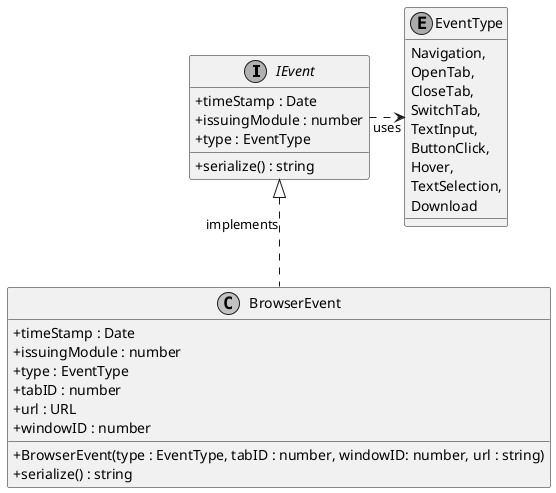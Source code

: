 @startuml
skinparam linetype ortho
skinparam monochrome true
skinparam classAttributeIconSize 0
interface IEvent {
    + timeStamp : Date
    + issuingModule : number
    + type : EventType
    + serialize() : string
}
IEvent .RIGHT.> EventType : uses

enum EventType {
    Navigation,
    OpenTab,
    CloseTab,
    SwitchTab,
    TextInput,
    ButtonClick,
    Hover,
    TextSelection,
    Download
}
IEvent <|.DOWN. BrowserEvent : implements
class BrowserEvent {
    + BrowserEvent(type : EventType, tabID : number, windowID: number, url : string)
    + timeStamp : Date
    + issuingModule : number
    + type : EventType
    + serialize() : string
    + tabID : number
    + url : URL
    + windowID : number
}

@enduml
